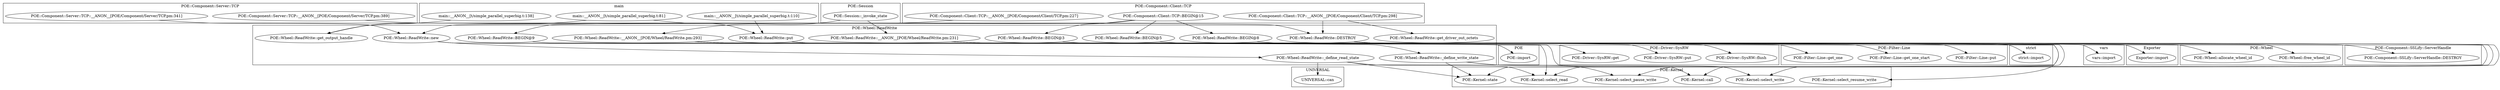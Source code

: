 digraph {
graph [overlap=false]
subgraph cluster_POE_Wheel {
	label="POE::Wheel";
	"POE::Wheel::free_wheel_id";
	"POE::Wheel::allocate_wheel_id";
}
subgraph cluster_POE_Component_SSLify_ServerHandle {
	label="POE::Component::SSLify::ServerHandle";
	"POE::Component::SSLify::ServerHandle::DESTROY";
}
subgraph cluster_POE_Kernel {
	label="POE::Kernel";
	"POE::Kernel::state";
	"POE::Kernel::select_read";
	"POE::Kernel::select_pause_write";
	"POE::Kernel::select_write";
	"POE::Kernel::select_resume_write";
	"POE::Kernel::call";
}
subgraph cluster_vars {
	label="vars";
	"vars::import";
}
subgraph cluster_POE_Component_Server_TCP {
	label="POE::Component::Server::TCP";
	"POE::Component::Server::TCP::__ANON__[POE/Component/Server/TCP.pm:389]";
	"POE::Component::Server::TCP::__ANON__[POE/Component/Server/TCP.pm:341]";
}
subgraph cluster_UNIVERSAL {
	label="UNIVERSAL";
	"UNIVERSAL::can";
}
subgraph cluster_Exporter {
	label="Exporter";
	"Exporter::import";
}
subgraph cluster_strict {
	label="strict";
	"strict::import";
}
subgraph cluster_main {
	label="main";
	"main::__ANON__[t/simple_parallel_superbig.t:110]";
	"main::__ANON__[t/simple_parallel_superbig.t:138]";
	"main::__ANON__[t/simple_parallel_superbig.t:81]";
}
subgraph cluster_POE_Driver_SysRW {
	label="POE::Driver::SysRW";
	"POE::Driver::SysRW::flush";
	"POE::Driver::SysRW::put";
	"POE::Driver::SysRW::get";
}
subgraph cluster_POE_Session {
	label="POE::Session";
	"POE::Session::_invoke_state";
}
subgraph cluster_POE_Wheel_ReadWrite {
	label="POE::Wheel::ReadWrite";
	"POE::Wheel::ReadWrite::get_output_handle";
	"POE::Wheel::ReadWrite::BEGIN@9";
	"POE::Wheel::ReadWrite::__ANON__[POE/Wheel/ReadWrite.pm:293]";
	"POE::Wheel::ReadWrite::get_driver_out_octets";
	"POE::Wheel::ReadWrite::BEGIN@3";
	"POE::Wheel::ReadWrite::put";
	"POE::Wheel::ReadWrite::__ANON__[POE/Wheel/ReadWrite.pm:231]";
	"POE::Wheel::ReadWrite::BEGIN@5";
	"POE::Wheel::ReadWrite::BEGIN@8";
	"POE::Wheel::ReadWrite::_define_write_state";
	"POE::Wheel::ReadWrite::_define_read_state";
	"POE::Wheel::ReadWrite::new";
	"POE::Wheel::ReadWrite::DESTROY";
}
subgraph cluster_POE_Filter_Line {
	label="POE::Filter::Line";
	"POE::Filter::Line::put";
	"POE::Filter::Line::get_one";
	"POE::Filter::Line::get_one_start";
}
subgraph cluster_POE_Component_Client_TCP {
	label="POE::Component::Client::TCP";
	"POE::Component::Client::TCP::__ANON__[POE/Component/Client/TCP.pm:227]";
	"POE::Component::Client::TCP::__ANON__[POE/Component/Client/TCP.pm:298]";
	"POE::Component::Client::TCP::BEGIN@15";
}
subgraph cluster_POE {
	label="POE";
	"POE::import";
}
"POE::Wheel::ReadWrite::DESTROY" -> "POE::Kernel::select_read";
"POE::Wheel::ReadWrite::__ANON__[POE/Wheel/ReadWrite.pm:293]" -> "POE::Kernel::select_read";
"POE::Wheel::ReadWrite::_define_read_state" -> "POE::Kernel::select_read";
"POE::Wheel::ReadWrite::_define_read_state" -> "UNIVERSAL::can";
"POE::Wheel::ReadWrite::BEGIN@5" -> "vars::import";
"POE::Wheel::ReadWrite::__ANON__[POE/Wheel/ReadWrite.pm:293]" -> "POE::Kernel::call";
"POE::Wheel::ReadWrite::__ANON__[POE/Wheel/ReadWrite.pm:231]" -> "POE::Kernel::call";
"POE::Component::Client::TCP::BEGIN@15" -> "POE::Wheel::ReadWrite::BEGIN@9";
"POE::Wheel::ReadWrite::DESTROY" -> "POE::Component::SSLify::ServerHandle::DESTROY";
"POE::Wheel::ReadWrite::__ANON__[POE/Wheel/ReadWrite.pm:231]" -> "POE::Driver::SysRW::flush";
"POE::Wheel::ReadWrite::new" -> "POE::Wheel::allocate_wheel_id";
"POE::Wheel::ReadWrite::new" -> "POE::Wheel::ReadWrite::_define_read_state";
"POE::Component::Client::TCP::BEGIN@15" -> "POE::Wheel::ReadWrite::BEGIN@8";
"POE::Component::Server::TCP::__ANON__[POE/Component/Server/TCP.pm:389]" -> "POE::Wheel::ReadWrite::DESTROY";
"POE::Component::Client::TCP::__ANON__[POE/Component/Client/TCP.pm:298]" -> "POE::Wheel::ReadWrite::DESTROY";
"POE::Wheel::ReadWrite::__ANON__[POE/Wheel/ReadWrite.pm:293]" -> "POE::Driver::SysRW::get";
"POE::Session::_invoke_state" -> "POE::Wheel::ReadWrite::__ANON__[POE/Wheel/ReadWrite.pm:231]";
"POE::Wheel::ReadWrite::new" -> "POE::Wheel::ReadWrite::_define_write_state";
"POE::Component::Client::TCP::BEGIN@15" -> "POE::Wheel::ReadWrite::BEGIN@3";
"POE::Component::Client::TCP::BEGIN@15" -> "POE::Wheel::ReadWrite::BEGIN@5";
"POE::Session::_invoke_state" -> "POE::Wheel::ReadWrite::__ANON__[POE/Wheel/ReadWrite.pm:293]";
"POE::Wheel::ReadWrite::put" -> "POE::Kernel::select_resume_write";
"POE::Wheel::ReadWrite::BEGIN@8" -> "Exporter::import";
"POE::Wheel::ReadWrite::put" -> "POE::Driver::SysRW::put";
"POE::Wheel::ReadWrite::DESTROY" -> "POE::Kernel::select_write";
"POE::Wheel::ReadWrite::_define_write_state" -> "POE::Kernel::select_write";
"POE::Wheel::ReadWrite::__ANON__[POE/Wheel/ReadWrite.pm:293]" -> "POE::Filter::Line::get_one";
"POE::Component::Server::TCP::__ANON__[POE/Component/Server/TCP.pm:341]" -> "POE::Wheel::ReadWrite::new";
"POE::Component::Client::TCP::__ANON__[POE/Component/Client/TCP.pm:227]" -> "POE::Wheel::ReadWrite::new";
"main::__ANON__[t/simple_parallel_superbig.t:110]" -> "POE::Wheel::ReadWrite::put";
"main::__ANON__[t/simple_parallel_superbig.t:81]" -> "POE::Wheel::ReadWrite::put";
"POE::Component::Client::TCP::__ANON__[POE/Component/Client/TCP.pm:298]" -> "POE::Wheel::ReadWrite::get_driver_out_octets";
"POE::Wheel::ReadWrite::put" -> "POE::Filter::Line::put";
"POE::Wheel::ReadWrite::__ANON__[POE/Wheel/ReadWrite.pm:293]" -> "POE::Filter::Line::get_one_start";
"POE::Wheel::ReadWrite::DESTROY" -> "POE::Wheel::free_wheel_id";
"main::__ANON__[t/simple_parallel_superbig.t:138]" -> "POE::Wheel::ReadWrite::get_output_handle";
"main::__ANON__[t/simple_parallel_superbig.t:81]" -> "POE::Wheel::ReadWrite::get_output_handle";
"POE::Wheel::ReadWrite::BEGIN@9" -> "POE::import";
"POE::Wheel::ReadWrite::_define_write_state" -> "POE::Kernel::state";
"POE::Wheel::ReadWrite::DESTROY" -> "POE::Kernel::state";
"POE::Wheel::ReadWrite::_define_read_state" -> "POE::Kernel::state";
"POE::Wheel::ReadWrite::_define_write_state" -> "POE::Kernel::select_pause_write";
"POE::Wheel::ReadWrite::__ANON__[POE/Wheel/ReadWrite.pm:231]" -> "POE::Kernel::select_pause_write";
"POE::Wheel::ReadWrite::BEGIN@3" -> "strict::import";
}
